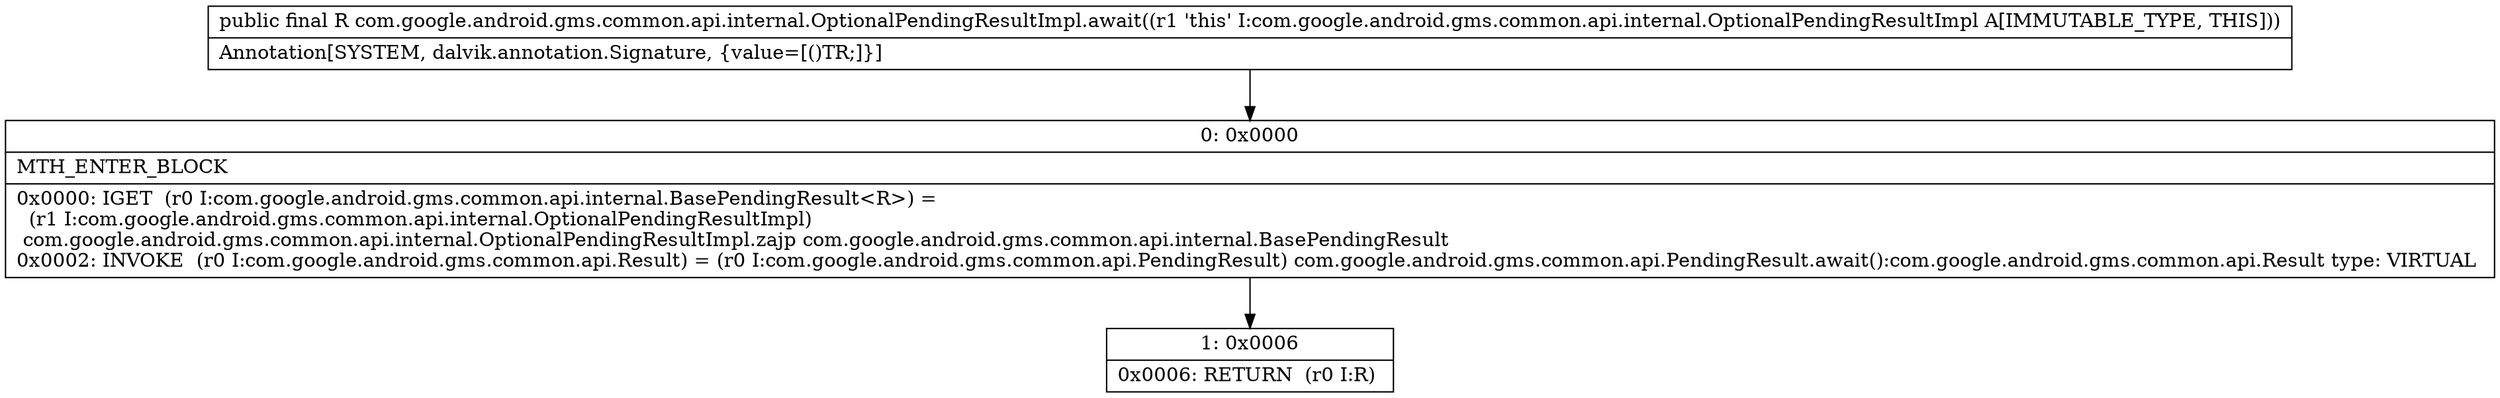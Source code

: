 digraph "CFG forcom.google.android.gms.common.api.internal.OptionalPendingResultImpl.await()Lcom\/google\/android\/gms\/common\/api\/Result;" {
Node_0 [shape=record,label="{0\:\ 0x0000|MTH_ENTER_BLOCK\l|0x0000: IGET  (r0 I:com.google.android.gms.common.api.internal.BasePendingResult\<R\>) = \l  (r1 I:com.google.android.gms.common.api.internal.OptionalPendingResultImpl)\l com.google.android.gms.common.api.internal.OptionalPendingResultImpl.zajp com.google.android.gms.common.api.internal.BasePendingResult \l0x0002: INVOKE  (r0 I:com.google.android.gms.common.api.Result) = (r0 I:com.google.android.gms.common.api.PendingResult) com.google.android.gms.common.api.PendingResult.await():com.google.android.gms.common.api.Result type: VIRTUAL \l}"];
Node_1 [shape=record,label="{1\:\ 0x0006|0x0006: RETURN  (r0 I:R) \l}"];
MethodNode[shape=record,label="{public final R com.google.android.gms.common.api.internal.OptionalPendingResultImpl.await((r1 'this' I:com.google.android.gms.common.api.internal.OptionalPendingResultImpl A[IMMUTABLE_TYPE, THIS]))  | Annotation[SYSTEM, dalvik.annotation.Signature, \{value=[()TR;]\}]\l}"];
MethodNode -> Node_0;
Node_0 -> Node_1;
}

